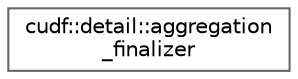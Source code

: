 digraph "类继承关系图"
{
 // LATEX_PDF_SIZE
  bgcolor="transparent";
  edge [fontname=Helvetica,fontsize=10,labelfontname=Helvetica,labelfontsize=10];
  node [fontname=Helvetica,fontsize=10,shape=box,height=0.2,width=0.4];
  rankdir="LR";
  Node0 [id="Node000000",label="cudf::detail::aggregation\l_finalizer",height=0.2,width=0.4,color="grey40", fillcolor="white", style="filled",URL="$classcudf_1_1detail_1_1aggregation__finalizer.html",tooltip=" "];
}
